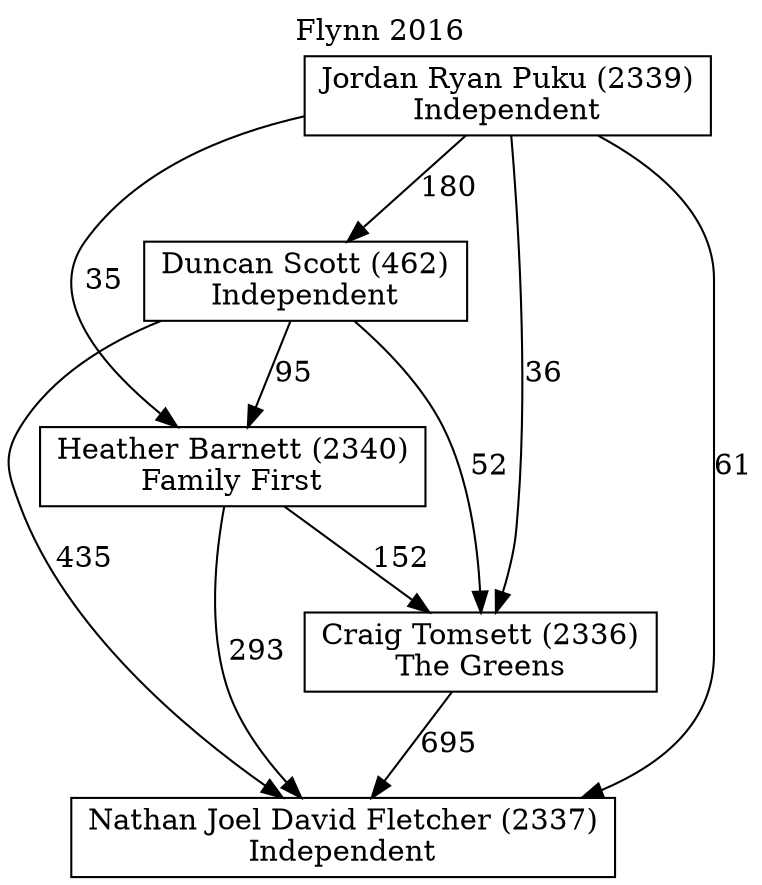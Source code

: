// House preference flow
digraph "Nathan Joel David Fletcher (2337)_Flynn_2016" {
	graph [label="Flynn 2016" labelloc=t mclimit=10]
	node [shape=box]
	"Heather Barnett (2340)" [label="Heather Barnett (2340)
Family First"]
	"Duncan Scott (462)" [label="Duncan Scott (462)
Independent"]
	"Craig Tomsett (2336)" [label="Craig Tomsett (2336)
The Greens"]
	"Jordan Ryan Puku (2339)" [label="Jordan Ryan Puku (2339)
Independent"]
	"Nathan Joel David Fletcher (2337)" [label="Nathan Joel David Fletcher (2337)
Independent"]
	"Duncan Scott (462)" -> "Heather Barnett (2340)" [label=95]
	"Jordan Ryan Puku (2339)" -> "Heather Barnett (2340)" [label=35]
	"Jordan Ryan Puku (2339)" -> "Nathan Joel David Fletcher (2337)" [label=61]
	"Jordan Ryan Puku (2339)" -> "Craig Tomsett (2336)" [label=36]
	"Heather Barnett (2340)" -> "Nathan Joel David Fletcher (2337)" [label=293]
	"Duncan Scott (462)" -> "Craig Tomsett (2336)" [label=52]
	"Jordan Ryan Puku (2339)" -> "Duncan Scott (462)" [label=180]
	"Craig Tomsett (2336)" -> "Nathan Joel David Fletcher (2337)" [label=695]
	"Heather Barnett (2340)" -> "Craig Tomsett (2336)" [label=152]
	"Duncan Scott (462)" -> "Nathan Joel David Fletcher (2337)" [label=435]
}
